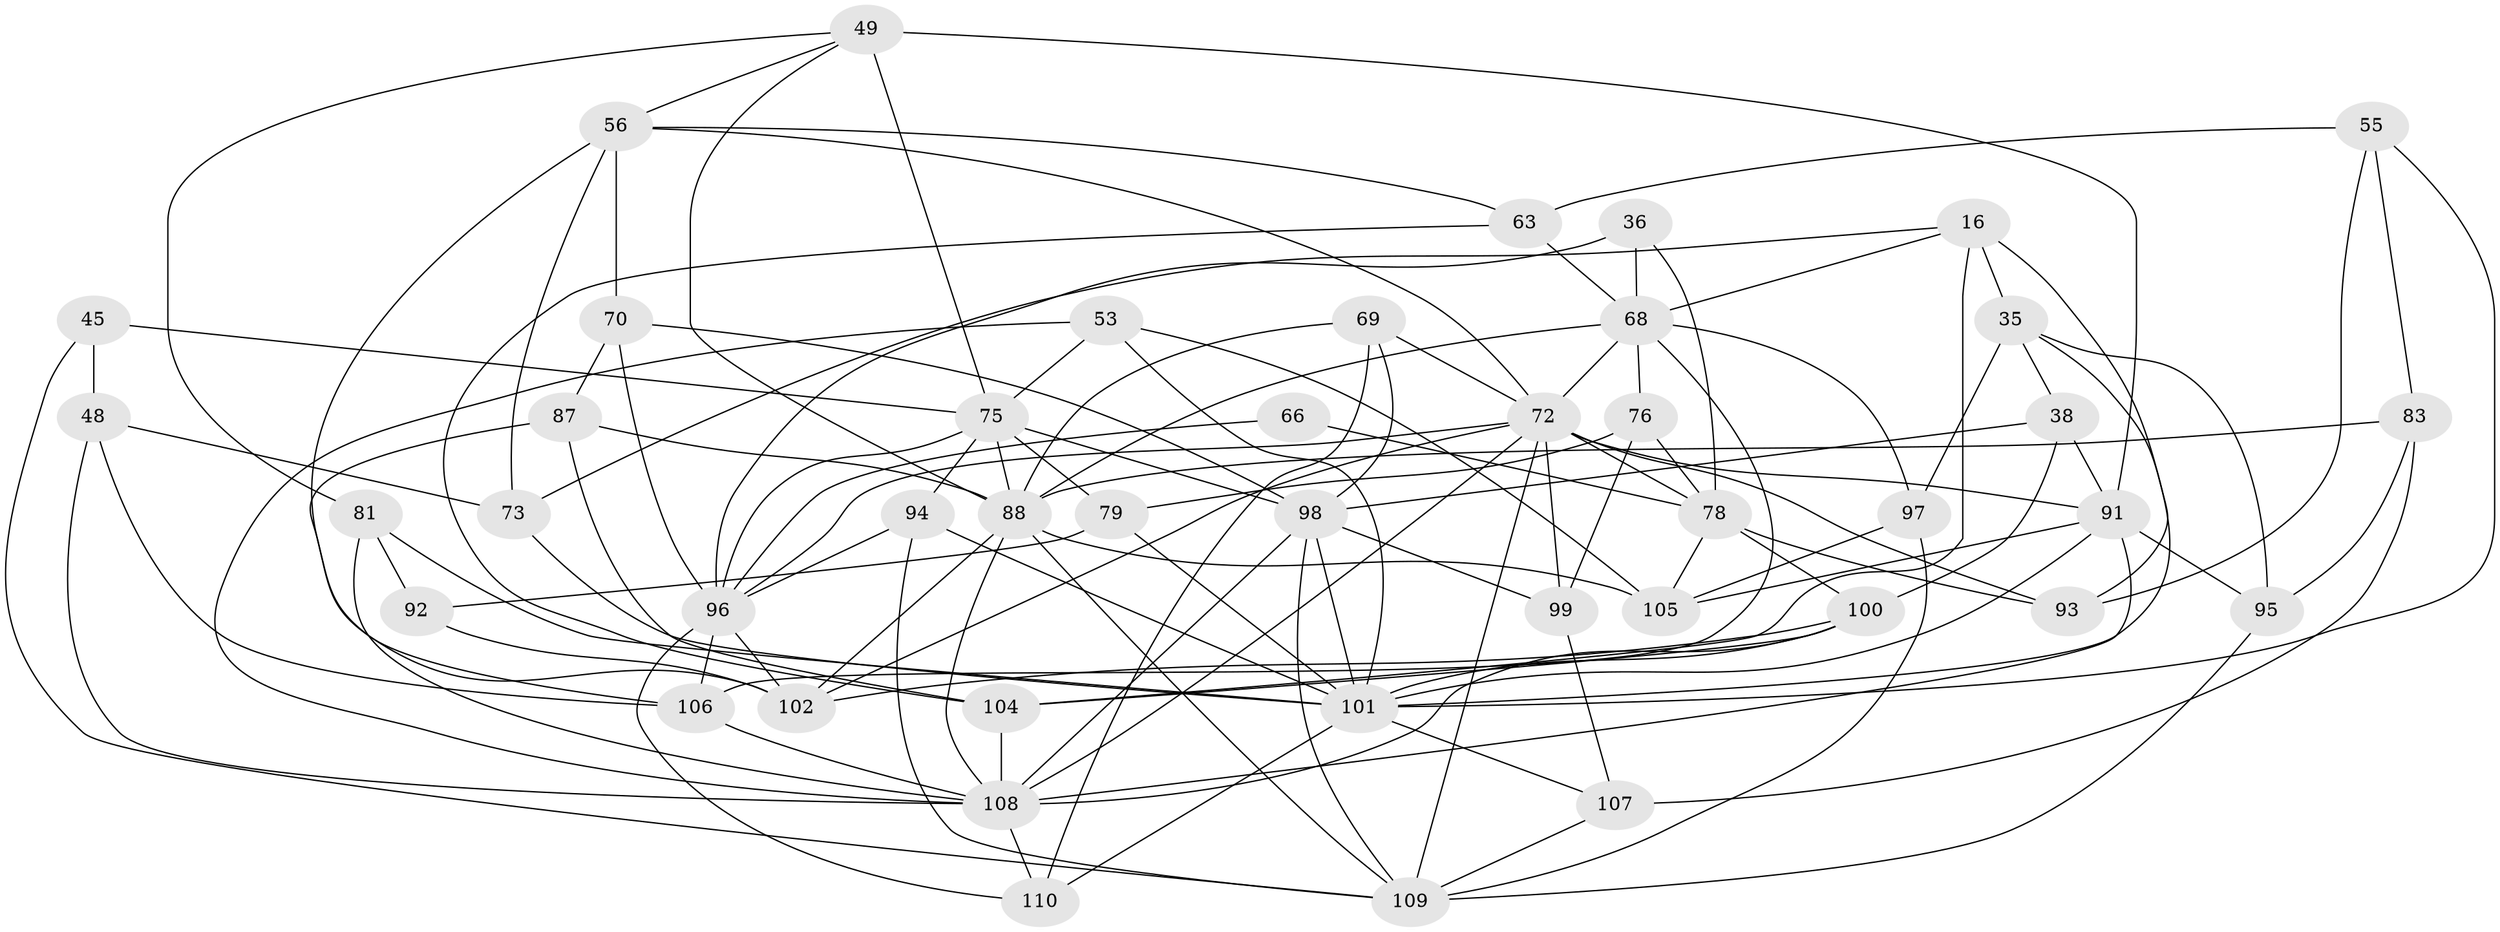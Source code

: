 // original degree distribution, {4: 1.0}
// Generated by graph-tools (version 1.1) at 2025/02/03/04/25 22:02:02]
// undirected, 44 vertices, 119 edges
graph export_dot {
graph [start="1"]
  node [color=gray90,style=filled];
  16 [super="+13"];
  35 [super="+27"];
  36;
  38;
  45;
  48 [super="+1"];
  49 [super="+11+31"];
  53;
  55;
  56 [super="+7+34"];
  63;
  66;
  68 [super="+44"];
  69;
  70 [super="+54"];
  72 [super="+3+12+24+30+50+57"];
  73;
  75 [super="+65"];
  76;
  78 [super="+52+43"];
  79;
  81 [super="+59+60"];
  83;
  87;
  88 [super="+25+61+84+85"];
  91 [super="+62+67"];
  92;
  93;
  94;
  95;
  96 [super="+90+86"];
  97;
  98 [super="+74"];
  99;
  100 [super="+47"];
  101 [super="+40+82"];
  102 [super="+77"];
  104 [super="+37"];
  105 [super="+89"];
  106 [super="+6+8"];
  107;
  108 [super="+2+103+64"];
  109 [super="+80"];
  110;
  16 -- 35 [weight=2];
  16 -- 104;
  16 -- 73;
  16 -- 93;
  16 -- 68;
  35 -- 97;
  35 -- 101;
  35 -- 38;
  35 -- 95;
  36 -- 78;
  36 -- 96 [weight=2];
  36 -- 68;
  38 -- 98;
  38 -- 100;
  38 -- 91;
  45 -- 109;
  45 -- 48 [weight=2];
  45 -- 75;
  48 -- 73;
  48 -- 106 [weight=2];
  48 -- 108;
  49 -- 56;
  49 -- 75 [weight=2];
  49 -- 91 [weight=3];
  49 -- 88;
  49 -- 81;
  53 -- 105;
  53 -- 75;
  53 -- 101;
  53 -- 108;
  55 -- 63;
  55 -- 83;
  55 -- 93;
  55 -- 101;
  56 -- 102 [weight=2];
  56 -- 63;
  56 -- 73;
  56 -- 70 [weight=2];
  56 -- 72;
  63 -- 104;
  63 -- 68;
  66 -- 78 [weight=3];
  66 -- 96;
  68 -- 97;
  68 -- 106;
  68 -- 76;
  68 -- 72;
  68 -- 88;
  69 -- 110;
  69 -- 98;
  69 -- 72;
  69 -- 88;
  70 -- 96 [weight=2];
  70 -- 87;
  70 -- 98;
  72 -- 102 [weight=2];
  72 -- 78;
  72 -- 96 [weight=2];
  72 -- 91 [weight=4];
  72 -- 108 [weight=2];
  72 -- 109 [weight=2];
  72 -- 99;
  72 -- 93;
  73 -- 101;
  75 -- 98 [weight=2];
  75 -- 96;
  75 -- 79;
  75 -- 94;
  75 -- 88;
  76 -- 99;
  76 -- 79;
  76 -- 78;
  78 -- 105 [weight=2];
  78 -- 93;
  78 -- 100;
  79 -- 92;
  79 -- 101;
  81 -- 92 [weight=2];
  81 -- 101 [weight=3];
  81 -- 108 [weight=2];
  83 -- 107;
  83 -- 95;
  83 -- 88;
  87 -- 106;
  87 -- 104;
  87 -- 88;
  88 -- 105;
  88 -- 109 [weight=2];
  88 -- 108 [weight=2];
  88 -- 102;
  91 -- 105;
  91 -- 95;
  91 -- 101;
  91 -- 108;
  92 -- 102;
  94 -- 96;
  94 -- 109;
  94 -- 101;
  95 -- 109;
  96 -- 106 [weight=3];
  96 -- 110;
  96 -- 102;
  97 -- 105;
  97 -- 109;
  98 -- 99;
  98 -- 109;
  98 -- 101;
  98 -- 108 [weight=2];
  99 -- 107;
  100 -- 101;
  100 -- 102 [weight=3];
  100 -- 104;
  100 -- 108;
  101 -- 107;
  101 -- 110;
  104 -- 108 [weight=4];
  106 -- 108;
  107 -- 109;
  108 -- 110;
}
